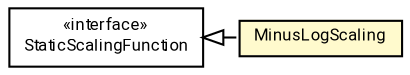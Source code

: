 #!/usr/local/bin/dot
#
# Class diagram 
# Generated by UMLGraph version R5_7_2-60-g0e99a6 (http://www.spinellis.gr/umlgraph/)
#

digraph G {
	graph [fontnames="svg"]
	edge [fontname="Roboto",fontsize=7,labelfontname="Roboto",labelfontsize=7,color="black"];
	node [fontname="Roboto",fontcolor="black",fontsize=8,shape=plaintext,margin=0,width=0,height=0];
	nodesep=0.15;
	ranksep=0.25;
	rankdir=LR;
	// de.lmu.ifi.dbs.elki.utilities.scaling.StaticScalingFunction
	c6992800 [label=<<table title="de.lmu.ifi.dbs.elki.utilities.scaling.StaticScalingFunction" border="0" cellborder="1" cellspacing="0" cellpadding="2" href="StaticScalingFunction.html" target="_parent">
		<tr><td><table border="0" cellspacing="0" cellpadding="1">
		<tr><td align="center" balign="center"> &#171;interface&#187; </td></tr>
		<tr><td align="center" balign="center"> <font face="Roboto">StaticScalingFunction</font> </td></tr>
		</table></td></tr>
		</table>>, URL="StaticScalingFunction.html"];
	// de.lmu.ifi.dbs.elki.utilities.scaling.MinusLogScaling
	c6992801 [label=<<table title="de.lmu.ifi.dbs.elki.utilities.scaling.MinusLogScaling" border="0" cellborder="1" cellspacing="0" cellpadding="2" bgcolor="lemonChiffon" href="MinusLogScaling.html" target="_parent">
		<tr><td><table border="0" cellspacing="0" cellpadding="1">
		<tr><td align="center" balign="center"> <font face="Roboto">MinusLogScaling</font> </td></tr>
		</table></td></tr>
		</table>>, URL="MinusLogScaling.html"];
	// de.lmu.ifi.dbs.elki.utilities.scaling.MinusLogScaling implements de.lmu.ifi.dbs.elki.utilities.scaling.StaticScalingFunction
	c6992800 -> c6992801 [arrowtail=empty,style=dashed,dir=back,weight=9];
}

